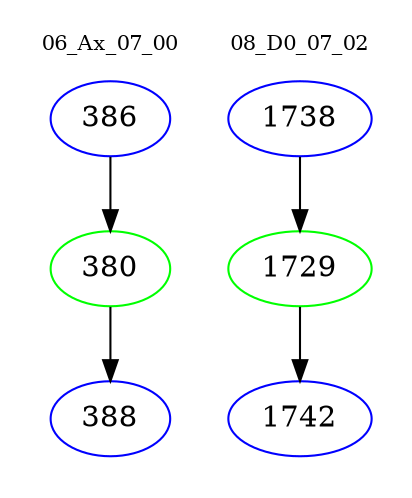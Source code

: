 digraph{
subgraph cluster_0 {
color = white
label = "06_Ax_07_00";
fontsize=10;
T0_386 [label="386", color="blue"]
T0_386 -> T0_380 [color="black"]
T0_380 [label="380", color="green"]
T0_380 -> T0_388 [color="black"]
T0_388 [label="388", color="blue"]
}
subgraph cluster_1 {
color = white
label = "08_D0_07_02";
fontsize=10;
T1_1738 [label="1738", color="blue"]
T1_1738 -> T1_1729 [color="black"]
T1_1729 [label="1729", color="green"]
T1_1729 -> T1_1742 [color="black"]
T1_1742 [label="1742", color="blue"]
}
}
